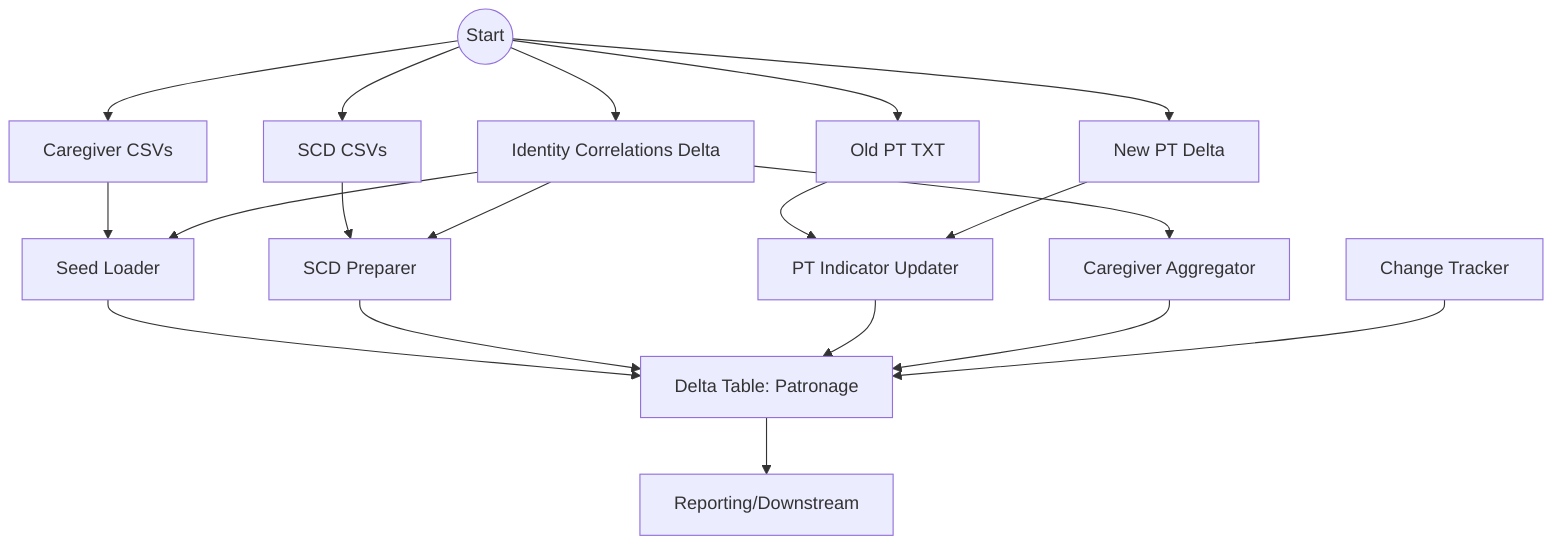 graph TD
    Start((Start))
    Source1[Caregiver CSVs]
    Source2[SCD CSVs]
    Source3[Old PT TXT]
    Source4[New PT Delta]
    Source5[Identity Correlations Delta]
    Process1[Seed Loader]
    Process2[Caregiver Aggregator]
    Process3[SCD Preparer]
    Process4[PT Indicator Updater]
    Process5[Change Tracker]
    Storage[Delta Table: Patronage]
    Report[Reporting/Downstream]

    Start --> Source1
    Start --> Source2
    Start --> Source3
    Start --> Source4
    Start --> Source5
    Source1 --> Process1
    Process1 --> Storage
    Source2 --> Process3
    Process3 --> Storage
    Source3 --> Process4
    Process4 --> Storage
    Source4 --> Process4
    Source5 --> Process1
    Source5 --> Process2
    Source5 --> Process3
    Process2 --> Storage
    Process5 --> Storage
    Storage --> Report